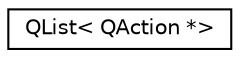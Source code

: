 digraph "类继承关系图"
{
  edge [fontname="Helvetica",fontsize="10",labelfontname="Helvetica",labelfontsize="10"];
  node [fontname="Helvetica",fontsize="10",shape=record];
  rankdir="LR";
  Node0 [label="QList\< QAction *\>",height=0.2,width=0.4,color="black", fillcolor="white", style="filled",URL="$class_q_list.html"];
}
